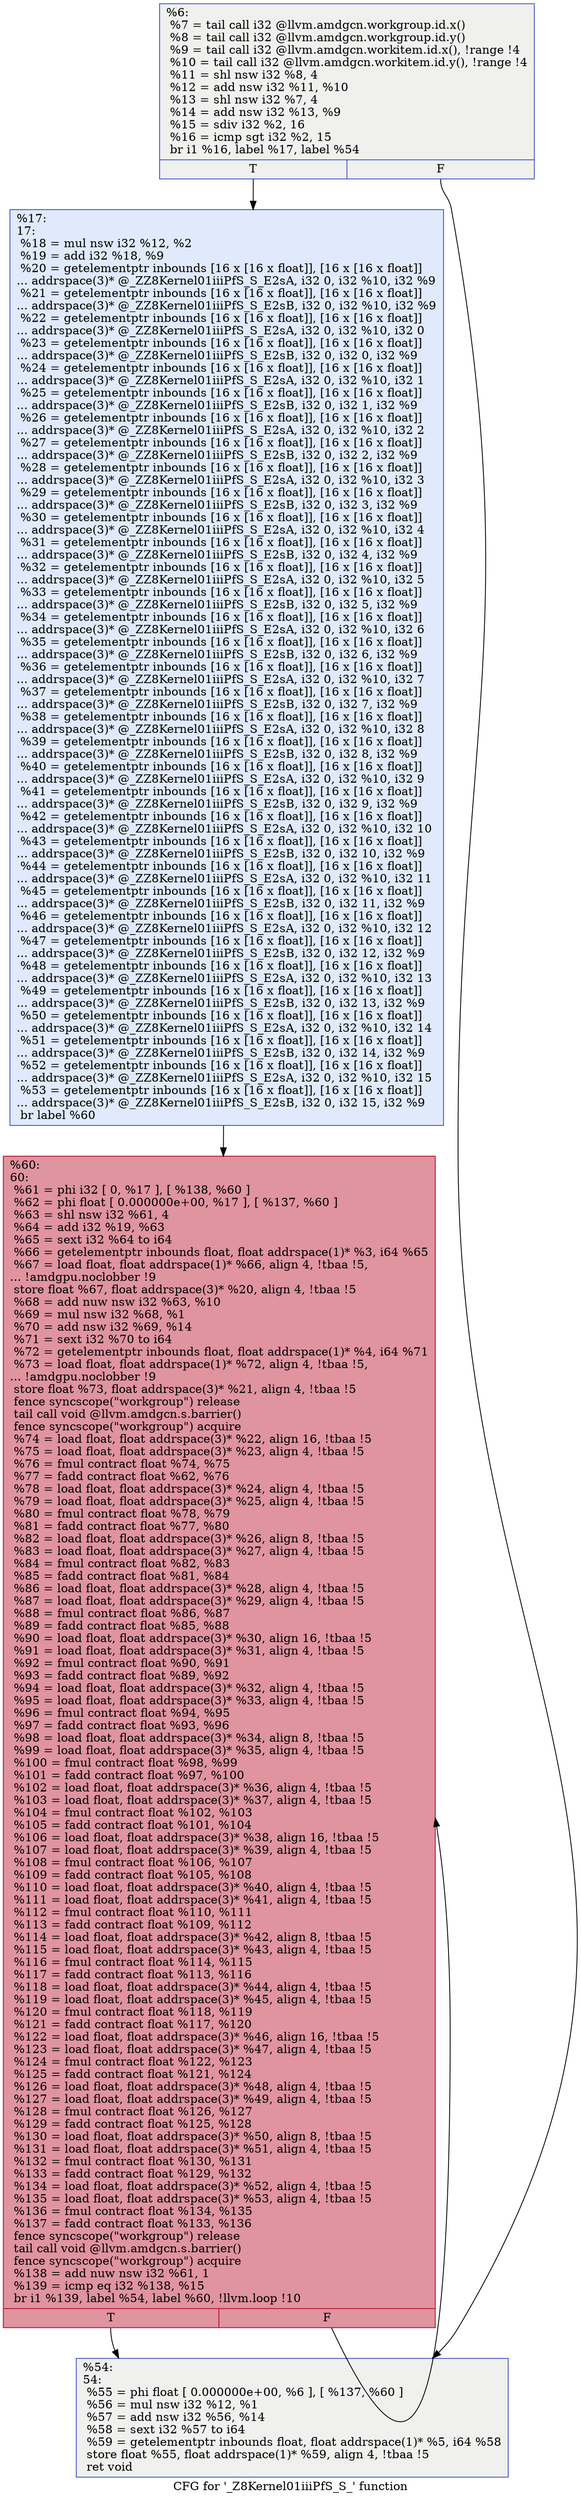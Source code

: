 digraph "CFG for '_Z8Kernel01iiiPfS_S_' function" {
	label="CFG for '_Z8Kernel01iiiPfS_S_' function";

	Node0x564e100 [shape=record,color="#3d50c3ff", style=filled, fillcolor="#dedcdb70",label="{%6:\l  %7 = tail call i32 @llvm.amdgcn.workgroup.id.x()\l  %8 = tail call i32 @llvm.amdgcn.workgroup.id.y()\l  %9 = tail call i32 @llvm.amdgcn.workitem.id.x(), !range !4\l  %10 = tail call i32 @llvm.amdgcn.workitem.id.y(), !range !4\l  %11 = shl nsw i32 %8, 4\l  %12 = add nsw i32 %11, %10\l  %13 = shl nsw i32 %7, 4\l  %14 = add nsw i32 %13, %9\l  %15 = sdiv i32 %2, 16\l  %16 = icmp sgt i32 %2, 15\l  br i1 %16, label %17, label %54\l|{<s0>T|<s1>F}}"];
	Node0x564e100:s0 -> Node0x564e4e0;
	Node0x564e100:s1 -> Node0x56505e0;
	Node0x564e4e0 [shape=record,color="#3d50c3ff", style=filled, fillcolor="#b9d0f970",label="{%17:\l17:                                               \l  %18 = mul nsw i32 %12, %2\l  %19 = add i32 %18, %9\l  %20 = getelementptr inbounds [16 x [16 x float]], [16 x [16 x float]]\l... addrspace(3)* @_ZZ8Kernel01iiiPfS_S_E2sA, i32 0, i32 %10, i32 %9\l  %21 = getelementptr inbounds [16 x [16 x float]], [16 x [16 x float]]\l... addrspace(3)* @_ZZ8Kernel01iiiPfS_S_E2sB, i32 0, i32 %10, i32 %9\l  %22 = getelementptr inbounds [16 x [16 x float]], [16 x [16 x float]]\l... addrspace(3)* @_ZZ8Kernel01iiiPfS_S_E2sA, i32 0, i32 %10, i32 0\l  %23 = getelementptr inbounds [16 x [16 x float]], [16 x [16 x float]]\l... addrspace(3)* @_ZZ8Kernel01iiiPfS_S_E2sB, i32 0, i32 0, i32 %9\l  %24 = getelementptr inbounds [16 x [16 x float]], [16 x [16 x float]]\l... addrspace(3)* @_ZZ8Kernel01iiiPfS_S_E2sA, i32 0, i32 %10, i32 1\l  %25 = getelementptr inbounds [16 x [16 x float]], [16 x [16 x float]]\l... addrspace(3)* @_ZZ8Kernel01iiiPfS_S_E2sB, i32 0, i32 1, i32 %9\l  %26 = getelementptr inbounds [16 x [16 x float]], [16 x [16 x float]]\l... addrspace(3)* @_ZZ8Kernel01iiiPfS_S_E2sA, i32 0, i32 %10, i32 2\l  %27 = getelementptr inbounds [16 x [16 x float]], [16 x [16 x float]]\l... addrspace(3)* @_ZZ8Kernel01iiiPfS_S_E2sB, i32 0, i32 2, i32 %9\l  %28 = getelementptr inbounds [16 x [16 x float]], [16 x [16 x float]]\l... addrspace(3)* @_ZZ8Kernel01iiiPfS_S_E2sA, i32 0, i32 %10, i32 3\l  %29 = getelementptr inbounds [16 x [16 x float]], [16 x [16 x float]]\l... addrspace(3)* @_ZZ8Kernel01iiiPfS_S_E2sB, i32 0, i32 3, i32 %9\l  %30 = getelementptr inbounds [16 x [16 x float]], [16 x [16 x float]]\l... addrspace(3)* @_ZZ8Kernel01iiiPfS_S_E2sA, i32 0, i32 %10, i32 4\l  %31 = getelementptr inbounds [16 x [16 x float]], [16 x [16 x float]]\l... addrspace(3)* @_ZZ8Kernel01iiiPfS_S_E2sB, i32 0, i32 4, i32 %9\l  %32 = getelementptr inbounds [16 x [16 x float]], [16 x [16 x float]]\l... addrspace(3)* @_ZZ8Kernel01iiiPfS_S_E2sA, i32 0, i32 %10, i32 5\l  %33 = getelementptr inbounds [16 x [16 x float]], [16 x [16 x float]]\l... addrspace(3)* @_ZZ8Kernel01iiiPfS_S_E2sB, i32 0, i32 5, i32 %9\l  %34 = getelementptr inbounds [16 x [16 x float]], [16 x [16 x float]]\l... addrspace(3)* @_ZZ8Kernel01iiiPfS_S_E2sA, i32 0, i32 %10, i32 6\l  %35 = getelementptr inbounds [16 x [16 x float]], [16 x [16 x float]]\l... addrspace(3)* @_ZZ8Kernel01iiiPfS_S_E2sB, i32 0, i32 6, i32 %9\l  %36 = getelementptr inbounds [16 x [16 x float]], [16 x [16 x float]]\l... addrspace(3)* @_ZZ8Kernel01iiiPfS_S_E2sA, i32 0, i32 %10, i32 7\l  %37 = getelementptr inbounds [16 x [16 x float]], [16 x [16 x float]]\l... addrspace(3)* @_ZZ8Kernel01iiiPfS_S_E2sB, i32 0, i32 7, i32 %9\l  %38 = getelementptr inbounds [16 x [16 x float]], [16 x [16 x float]]\l... addrspace(3)* @_ZZ8Kernel01iiiPfS_S_E2sA, i32 0, i32 %10, i32 8\l  %39 = getelementptr inbounds [16 x [16 x float]], [16 x [16 x float]]\l... addrspace(3)* @_ZZ8Kernel01iiiPfS_S_E2sB, i32 0, i32 8, i32 %9\l  %40 = getelementptr inbounds [16 x [16 x float]], [16 x [16 x float]]\l... addrspace(3)* @_ZZ8Kernel01iiiPfS_S_E2sA, i32 0, i32 %10, i32 9\l  %41 = getelementptr inbounds [16 x [16 x float]], [16 x [16 x float]]\l... addrspace(3)* @_ZZ8Kernel01iiiPfS_S_E2sB, i32 0, i32 9, i32 %9\l  %42 = getelementptr inbounds [16 x [16 x float]], [16 x [16 x float]]\l... addrspace(3)* @_ZZ8Kernel01iiiPfS_S_E2sA, i32 0, i32 %10, i32 10\l  %43 = getelementptr inbounds [16 x [16 x float]], [16 x [16 x float]]\l... addrspace(3)* @_ZZ8Kernel01iiiPfS_S_E2sB, i32 0, i32 10, i32 %9\l  %44 = getelementptr inbounds [16 x [16 x float]], [16 x [16 x float]]\l... addrspace(3)* @_ZZ8Kernel01iiiPfS_S_E2sA, i32 0, i32 %10, i32 11\l  %45 = getelementptr inbounds [16 x [16 x float]], [16 x [16 x float]]\l... addrspace(3)* @_ZZ8Kernel01iiiPfS_S_E2sB, i32 0, i32 11, i32 %9\l  %46 = getelementptr inbounds [16 x [16 x float]], [16 x [16 x float]]\l... addrspace(3)* @_ZZ8Kernel01iiiPfS_S_E2sA, i32 0, i32 %10, i32 12\l  %47 = getelementptr inbounds [16 x [16 x float]], [16 x [16 x float]]\l... addrspace(3)* @_ZZ8Kernel01iiiPfS_S_E2sB, i32 0, i32 12, i32 %9\l  %48 = getelementptr inbounds [16 x [16 x float]], [16 x [16 x float]]\l... addrspace(3)* @_ZZ8Kernel01iiiPfS_S_E2sA, i32 0, i32 %10, i32 13\l  %49 = getelementptr inbounds [16 x [16 x float]], [16 x [16 x float]]\l... addrspace(3)* @_ZZ8Kernel01iiiPfS_S_E2sB, i32 0, i32 13, i32 %9\l  %50 = getelementptr inbounds [16 x [16 x float]], [16 x [16 x float]]\l... addrspace(3)* @_ZZ8Kernel01iiiPfS_S_E2sA, i32 0, i32 %10, i32 14\l  %51 = getelementptr inbounds [16 x [16 x float]], [16 x [16 x float]]\l... addrspace(3)* @_ZZ8Kernel01iiiPfS_S_E2sB, i32 0, i32 14, i32 %9\l  %52 = getelementptr inbounds [16 x [16 x float]], [16 x [16 x float]]\l... addrspace(3)* @_ZZ8Kernel01iiiPfS_S_E2sA, i32 0, i32 %10, i32 15\l  %53 = getelementptr inbounds [16 x [16 x float]], [16 x [16 x float]]\l... addrspace(3)* @_ZZ8Kernel01iiiPfS_S_E2sB, i32 0, i32 15, i32 %9\l  br label %60\l}"];
	Node0x564e4e0 -> Node0x56529b0;
	Node0x56505e0 [shape=record,color="#3d50c3ff", style=filled, fillcolor="#dedcdb70",label="{%54:\l54:                                               \l  %55 = phi float [ 0.000000e+00, %6 ], [ %137, %60 ]\l  %56 = mul nsw i32 %12, %1\l  %57 = add nsw i32 %56, %14\l  %58 = sext i32 %57 to i64\l  %59 = getelementptr inbounds float, float addrspace(1)* %5, i64 %58\l  store float %55, float addrspace(1)* %59, align 4, !tbaa !5\l  ret void\l}"];
	Node0x56529b0 [shape=record,color="#b70d28ff", style=filled, fillcolor="#b70d2870",label="{%60:\l60:                                               \l  %61 = phi i32 [ 0, %17 ], [ %138, %60 ]\l  %62 = phi float [ 0.000000e+00, %17 ], [ %137, %60 ]\l  %63 = shl nsw i32 %61, 4\l  %64 = add i32 %19, %63\l  %65 = sext i32 %64 to i64\l  %66 = getelementptr inbounds float, float addrspace(1)* %3, i64 %65\l  %67 = load float, float addrspace(1)* %66, align 4, !tbaa !5,\l... !amdgpu.noclobber !9\l  store float %67, float addrspace(3)* %20, align 4, !tbaa !5\l  %68 = add nuw nsw i32 %63, %10\l  %69 = mul nsw i32 %68, %1\l  %70 = add nsw i32 %69, %14\l  %71 = sext i32 %70 to i64\l  %72 = getelementptr inbounds float, float addrspace(1)* %4, i64 %71\l  %73 = load float, float addrspace(1)* %72, align 4, !tbaa !5,\l... !amdgpu.noclobber !9\l  store float %73, float addrspace(3)* %21, align 4, !tbaa !5\l  fence syncscope(\"workgroup\") release\l  tail call void @llvm.amdgcn.s.barrier()\l  fence syncscope(\"workgroup\") acquire\l  %74 = load float, float addrspace(3)* %22, align 16, !tbaa !5\l  %75 = load float, float addrspace(3)* %23, align 4, !tbaa !5\l  %76 = fmul contract float %74, %75\l  %77 = fadd contract float %62, %76\l  %78 = load float, float addrspace(3)* %24, align 4, !tbaa !5\l  %79 = load float, float addrspace(3)* %25, align 4, !tbaa !5\l  %80 = fmul contract float %78, %79\l  %81 = fadd contract float %77, %80\l  %82 = load float, float addrspace(3)* %26, align 8, !tbaa !5\l  %83 = load float, float addrspace(3)* %27, align 4, !tbaa !5\l  %84 = fmul contract float %82, %83\l  %85 = fadd contract float %81, %84\l  %86 = load float, float addrspace(3)* %28, align 4, !tbaa !5\l  %87 = load float, float addrspace(3)* %29, align 4, !tbaa !5\l  %88 = fmul contract float %86, %87\l  %89 = fadd contract float %85, %88\l  %90 = load float, float addrspace(3)* %30, align 16, !tbaa !5\l  %91 = load float, float addrspace(3)* %31, align 4, !tbaa !5\l  %92 = fmul contract float %90, %91\l  %93 = fadd contract float %89, %92\l  %94 = load float, float addrspace(3)* %32, align 4, !tbaa !5\l  %95 = load float, float addrspace(3)* %33, align 4, !tbaa !5\l  %96 = fmul contract float %94, %95\l  %97 = fadd contract float %93, %96\l  %98 = load float, float addrspace(3)* %34, align 8, !tbaa !5\l  %99 = load float, float addrspace(3)* %35, align 4, !tbaa !5\l  %100 = fmul contract float %98, %99\l  %101 = fadd contract float %97, %100\l  %102 = load float, float addrspace(3)* %36, align 4, !tbaa !5\l  %103 = load float, float addrspace(3)* %37, align 4, !tbaa !5\l  %104 = fmul contract float %102, %103\l  %105 = fadd contract float %101, %104\l  %106 = load float, float addrspace(3)* %38, align 16, !tbaa !5\l  %107 = load float, float addrspace(3)* %39, align 4, !tbaa !5\l  %108 = fmul contract float %106, %107\l  %109 = fadd contract float %105, %108\l  %110 = load float, float addrspace(3)* %40, align 4, !tbaa !5\l  %111 = load float, float addrspace(3)* %41, align 4, !tbaa !5\l  %112 = fmul contract float %110, %111\l  %113 = fadd contract float %109, %112\l  %114 = load float, float addrspace(3)* %42, align 8, !tbaa !5\l  %115 = load float, float addrspace(3)* %43, align 4, !tbaa !5\l  %116 = fmul contract float %114, %115\l  %117 = fadd contract float %113, %116\l  %118 = load float, float addrspace(3)* %44, align 4, !tbaa !5\l  %119 = load float, float addrspace(3)* %45, align 4, !tbaa !5\l  %120 = fmul contract float %118, %119\l  %121 = fadd contract float %117, %120\l  %122 = load float, float addrspace(3)* %46, align 16, !tbaa !5\l  %123 = load float, float addrspace(3)* %47, align 4, !tbaa !5\l  %124 = fmul contract float %122, %123\l  %125 = fadd contract float %121, %124\l  %126 = load float, float addrspace(3)* %48, align 4, !tbaa !5\l  %127 = load float, float addrspace(3)* %49, align 4, !tbaa !5\l  %128 = fmul contract float %126, %127\l  %129 = fadd contract float %125, %128\l  %130 = load float, float addrspace(3)* %50, align 8, !tbaa !5\l  %131 = load float, float addrspace(3)* %51, align 4, !tbaa !5\l  %132 = fmul contract float %130, %131\l  %133 = fadd contract float %129, %132\l  %134 = load float, float addrspace(3)* %52, align 4, !tbaa !5\l  %135 = load float, float addrspace(3)* %53, align 4, !tbaa !5\l  %136 = fmul contract float %134, %135\l  %137 = fadd contract float %133, %136\l  fence syncscope(\"workgroup\") release\l  tail call void @llvm.amdgcn.s.barrier()\l  fence syncscope(\"workgroup\") acquire\l  %138 = add nuw nsw i32 %61, 1\l  %139 = icmp eq i32 %138, %15\l  br i1 %139, label %54, label %60, !llvm.loop !10\l|{<s0>T|<s1>F}}"];
	Node0x56529b0:s0 -> Node0x56505e0;
	Node0x56529b0:s1 -> Node0x56529b0;
}
